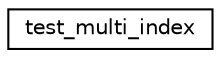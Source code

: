 digraph "Graphical Class Hierarchy"
{
  edge [fontname="Helvetica",fontsize="10",labelfontname="Helvetica",labelfontsize="10"];
  node [fontname="Helvetica",fontsize="10",shape=record];
  rankdir="LR";
  Node0 [label="test_multi_index",height=0.2,width=0.4,color="black", fillcolor="white", style="filled",URL="$structtest__multi__index.html"];
}
